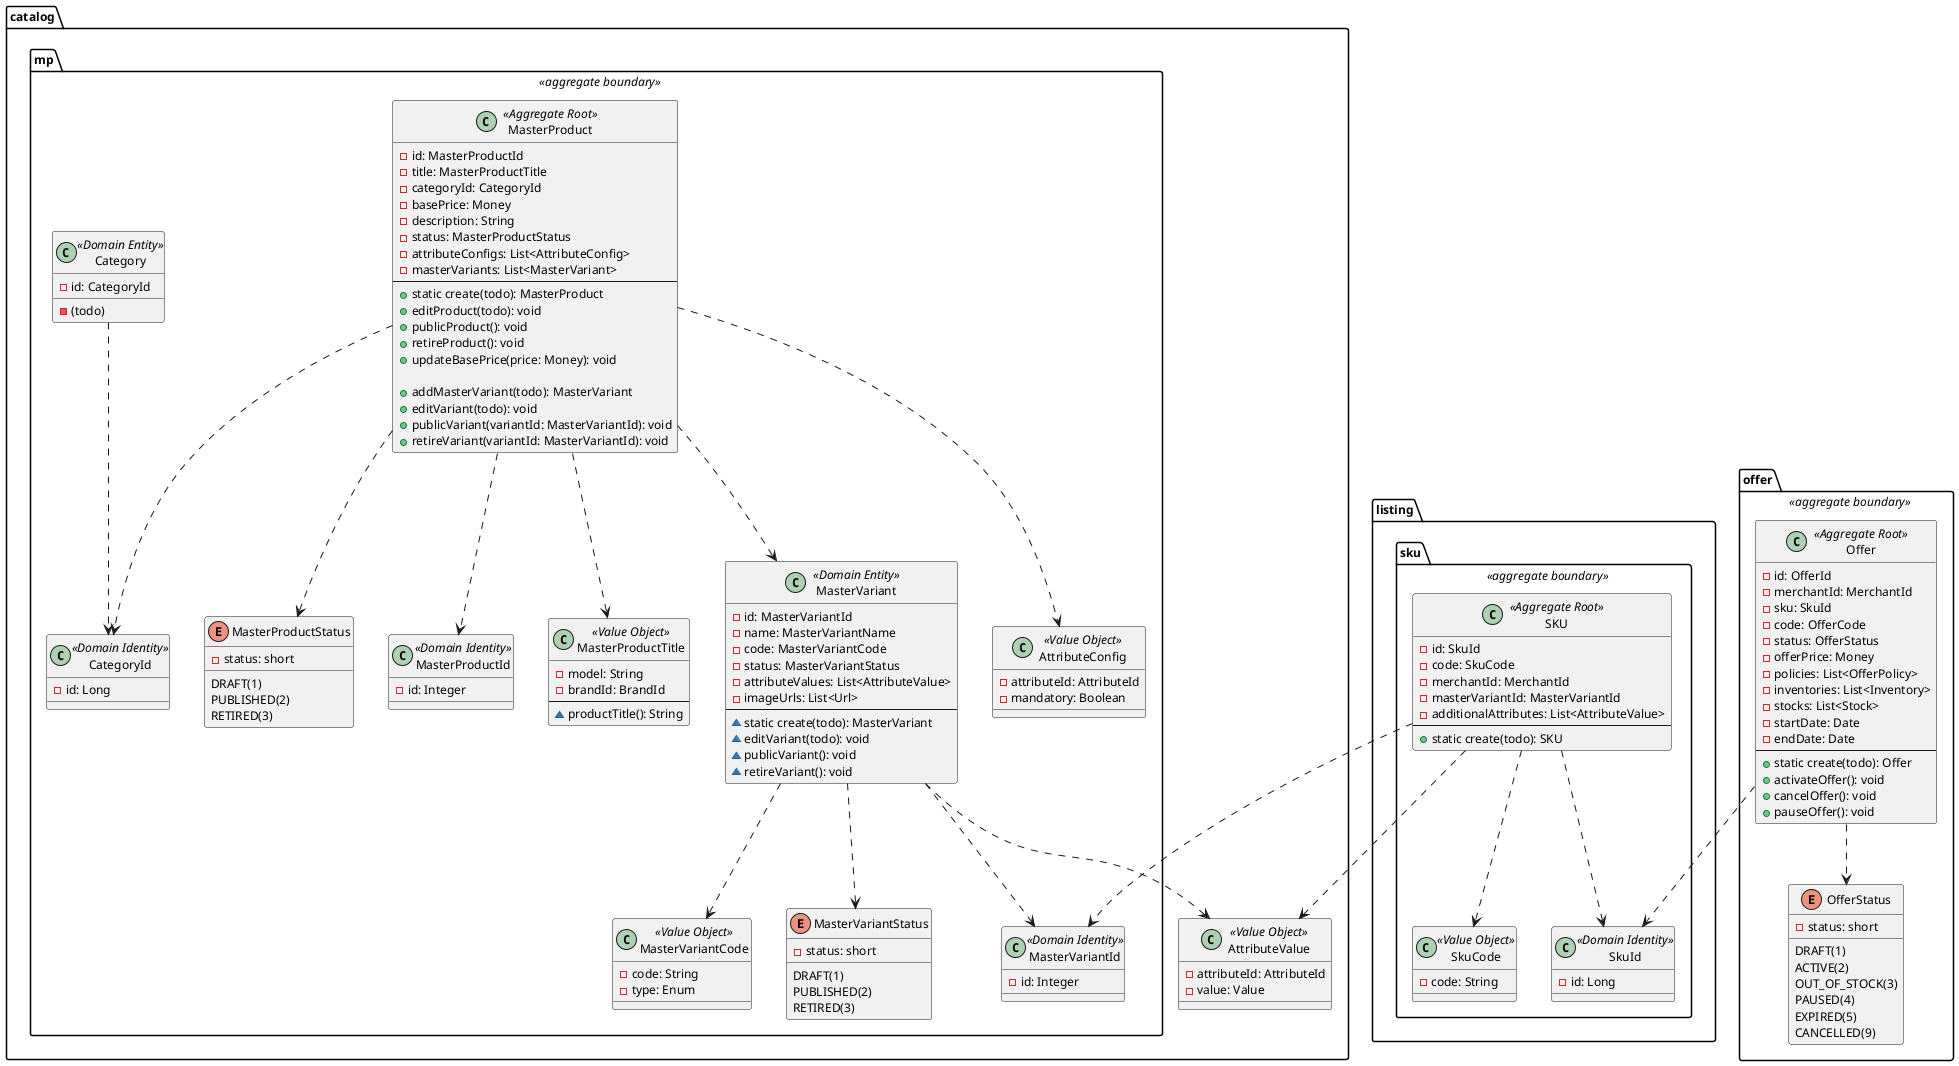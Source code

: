 @startuml
skinparam defaultFontName Arial
skinparam defaultFontSize 12

package "catalog" {
   package "mp" <<aggregate boundary>> {
        class MasterProduct <<Aggregate Root>>{
            - id: MasterProductId
            - title: MasterProductTitle
            - categoryId: CategoryId
            - basePrice: Money
            - description: String
            - status: MasterProductStatus
            - attributeConfigs: List<AttributeConfig>
            - masterVariants: List<MasterVariant>
            --
            + static create(todo): MasterProduct
            + editProduct(todo): void
            + publicProduct(): void
            + retireProduct(): void
            + updateBasePrice(price: Money): void

            + addMasterVariant(todo): MasterVariant
            + editVariant(todo): void
            + publicVariant(variantId: MasterVariantId): void
            + retireVariant(variantId: MasterVariantId): void
        }
        MasterProduct ..> MasterProductId
        MasterProduct ..> MasterProductTitle
        MasterProduct ..> MasterVariant
        MasterProduct ..> AttributeConfig
        MasterProduct ..> MasterProductStatus
        MasterProduct ..> CategoryId

        enum MasterProductStatus {
            - status: short
            DRAFT(1)
            PUBLISHED(2)
            RETIRED(3)
        }

        class Category <<Domain Entity>> {
            - id: CategoryId
            - (todo)
        }
        Category ..> CategoryId

        class CategoryId <<Domain Identity>> {
            - id: Long
        }



        class MasterProductTitle <<Value Object>> {
            - model: String
            - brandId: BrandId
            --
            ~ productTitle(): String
        }
        class MasterProductId <<Domain Identity>> {
            - id: Integer
        }

        class AttributeConfig <<Value Object>> {
            - attributeId: AttributeId
            - mandatory: Boolean
        }

        class MasterVariant <<Domain Entity>> {
            - id: MasterVariantId
            - name: MasterVariantName
            - code: MasterVariantCode
            - status: MasterVariantStatus
            - attributeValues: List<AttributeValue>
            - imageUrls: List<Url>
            --
            ~ static create(todo): MasterVariant
            ~ editVariant(todo): void
            ~ publicVariant(): void
            ~ retireVariant(): void
        }
        MasterVariant ..> MasterVariantId
        MasterVariant ..> MasterVariantCode
        MasterVariant ..> MasterVariantStatus

        enum MasterVariantStatus {
            - status: short
            DRAFT(1)
            PUBLISHED(2)
            RETIRED(3)
        }

        class MasterVariantCode <<Value Object>> {
            - code: String
            - type: Enum
        }

        class MasterVariantId <<Domain Identity>> {
            - id: Integer
        }
   }

   MasterVariant ..> AttributeValue

   class AttributeValue <<Value Object>> {
      - attributeId: AttributeId
      - value: Value
   }
}

package "listing" {

    package "sku" <<aggregate boundary>> {
        class SKU <<Aggregate Root>> {
            - id: SkuId
            - code: SkuCode
            - merchantId: MerchantId
            - masterVariantId: MasterVariantId
            - additionalAttributes: List<AttributeValue>
            --
            + static create(todo): SKU
        }
        SKU ..> MasterVariantId
        SKU ..> AttributeValue
        SKU ..> SkuId
        SKU ..> SkuCode

        class SkuId <<Domain Identity>> {
            - id: Long
        }

        class SkuCode <<Value Object>> {
            - code: String
        }
    }
}

    package "offer" <<aggregate boundary>> {
        class Offer <<Aggregate Root>> {
           - id: OfferId
           - merchantId: MerchantId
           - sku: SkuId
           - code: OfferCode
           - status: OfferStatus
           - offerPrice: Money
           - policies: List<OfferPolicy>
           - inventories: List<Inventory>
           - stocks: List<Stock>
           - startDate: Date
           - endDate: Date
           --
           + static create(todo): Offer
           + activateOffer(): void
           + cancelOffer(): void
           + pauseOffer(): void
       }
       Offer ..> OfferStatus
       Offer ..> SkuId

       enum OfferStatus {
           - status: short
           DRAFT(1)
           ACTIVE(2)
           OUT_OF_STOCK(3)
           PAUSED(4)
           EXPIRED(5)
           CANCELLED(9)
       }
    }
}
@enduml